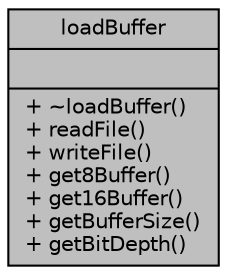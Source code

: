 digraph "loadBuffer"
{
  edge [fontname="Helvetica",fontsize="10",labelfontname="Helvetica",labelfontsize="10"];
  node [fontname="Helvetica",fontsize="10",shape=record];
  Node1 [label="{loadBuffer\n||+ ~loadBuffer()\l+ readFile()\l+ writeFile()\l+ get8Buffer()\l+ get16Buffer()\l+ getBufferSize()\l+ getBitDepth()\l}",height=0.2,width=0.4,color="black", fillcolor="grey75", style="filled", fontcolor="black"];
}

